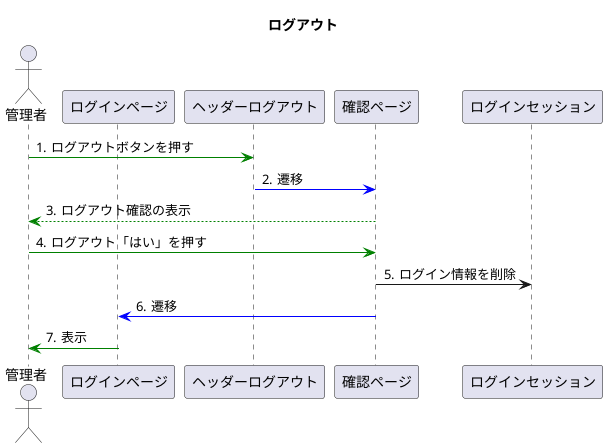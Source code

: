 @startuml

title ログアウト


autonumber "#."

actor 管理者
participant ログインページ
participant ヘッダーログアウト
participant 確認ページ
participant ログインセッション

管理者 -[#green]> ヘッダーログアウト:ログアウトボタンを押す
ヘッダーログアウト-[#blue]> 確認ページ:遷移
確認ページ --[#green]> 管理者:ログアウト確認の表示
管理者 -[#green]> 確認ページ:ログアウト「はい」を押す
確認ページ-> ログインセッション:ログイン情報を削除
確認ページ-[#blue]> ログインページ:遷移
ログインページ -[#green]> 管理者:表示
@enduml